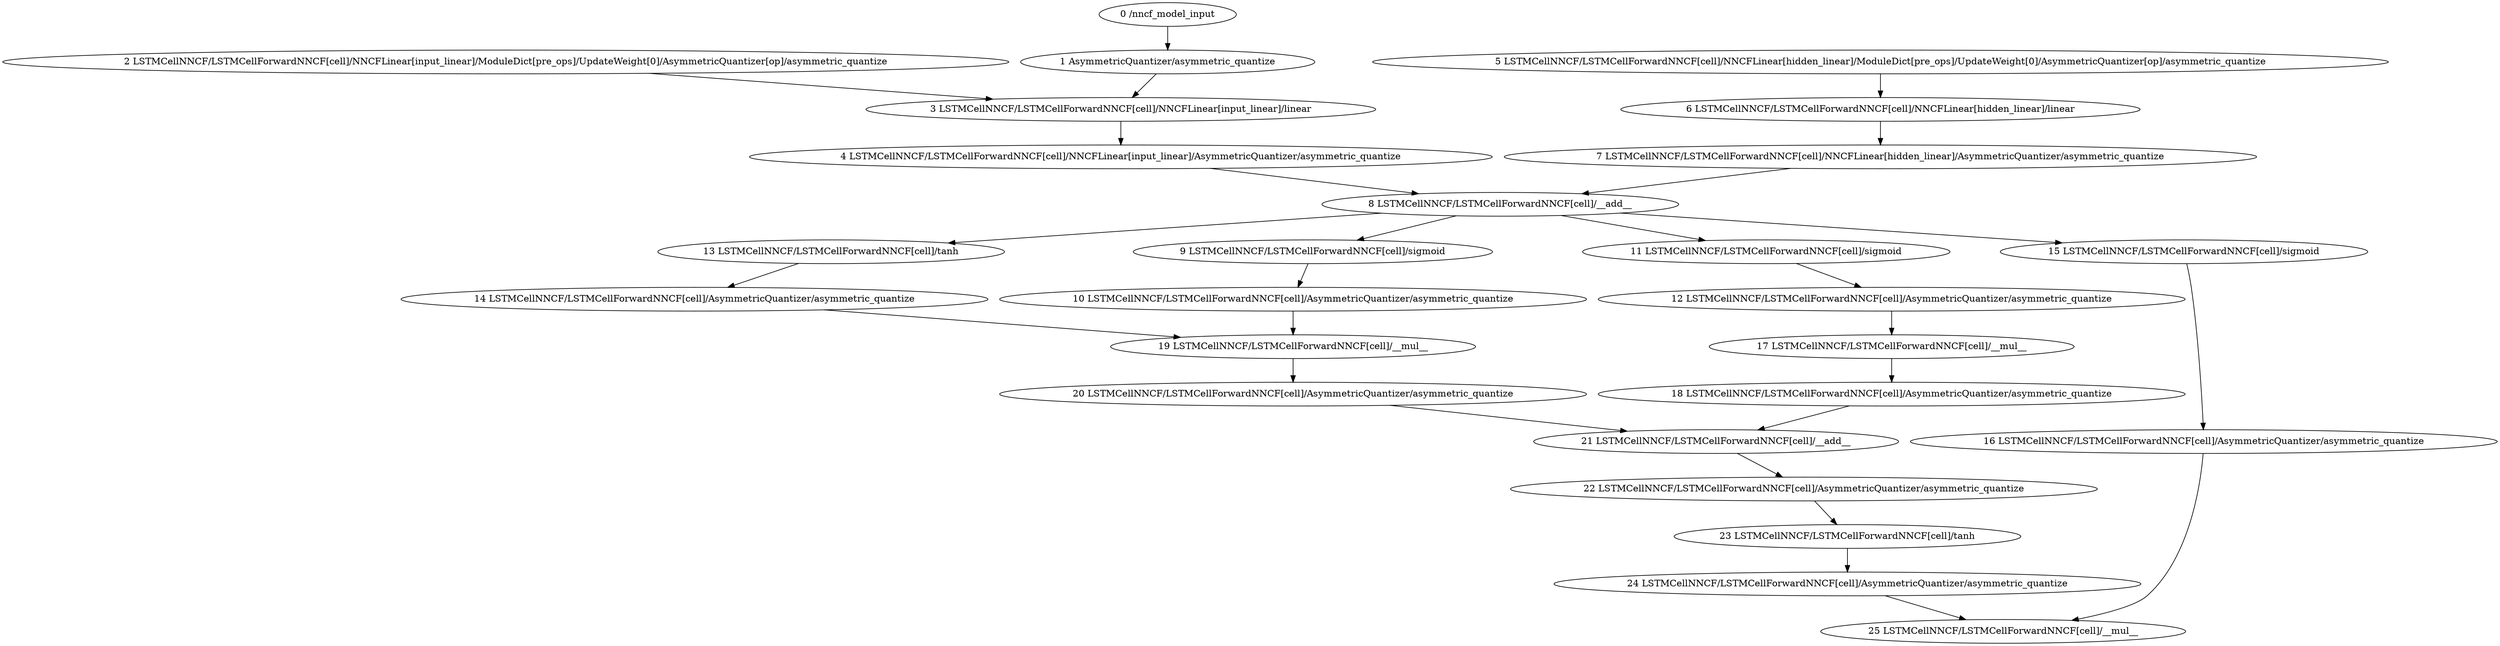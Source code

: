 strict digraph  {
"0 /nncf_model_input" [id=0, scope="", type=nncf_model_input];
"1 AsymmetricQuantizer/asymmetric_quantize" [id=1, scope=AsymmetricQuantizer, type=asymmetric_quantize];
"2 LSTMCellNNCF/LSTMCellForwardNNCF[cell]/NNCFLinear[input_linear]/ModuleDict[pre_ops]/UpdateWeight[0]/AsymmetricQuantizer[op]/asymmetric_quantize" [id=2, scope="LSTMCellNNCF/LSTMCellForwardNNCF[cell]/NNCFLinear[input_linear]/ModuleDict[pre_ops]/UpdateWeight[0]/AsymmetricQuantizer[op]", type=asymmetric_quantize];
"3 LSTMCellNNCF/LSTMCellForwardNNCF[cell]/NNCFLinear[input_linear]/linear" [id=3, scope="LSTMCellNNCF/LSTMCellForwardNNCF[cell]/NNCFLinear[input_linear]", type=linear];
"4 LSTMCellNNCF/LSTMCellForwardNNCF[cell]/NNCFLinear[input_linear]/AsymmetricQuantizer/asymmetric_quantize" [id=4, scope="LSTMCellNNCF/LSTMCellForwardNNCF[cell]/NNCFLinear[input_linear]/AsymmetricQuantizer", type=asymmetric_quantize];
"5 LSTMCellNNCF/LSTMCellForwardNNCF[cell]/NNCFLinear[hidden_linear]/ModuleDict[pre_ops]/UpdateWeight[0]/AsymmetricQuantizer[op]/asymmetric_quantize" [id=5, scope="LSTMCellNNCF/LSTMCellForwardNNCF[cell]/NNCFLinear[hidden_linear]/ModuleDict[pre_ops]/UpdateWeight[0]/AsymmetricQuantizer[op]", type=asymmetric_quantize];
"6 LSTMCellNNCF/LSTMCellForwardNNCF[cell]/NNCFLinear[hidden_linear]/linear" [id=6, scope="LSTMCellNNCF/LSTMCellForwardNNCF[cell]/NNCFLinear[hidden_linear]", type=linear];
"7 LSTMCellNNCF/LSTMCellForwardNNCF[cell]/NNCFLinear[hidden_linear]/AsymmetricQuantizer/asymmetric_quantize" [id=7, scope="LSTMCellNNCF/LSTMCellForwardNNCF[cell]/NNCFLinear[hidden_linear]/AsymmetricQuantizer", type=asymmetric_quantize];
"8 LSTMCellNNCF/LSTMCellForwardNNCF[cell]/__add__" [id=8, scope="LSTMCellNNCF/LSTMCellForwardNNCF[cell]", type=__add__];
"9 LSTMCellNNCF/LSTMCellForwardNNCF[cell]/sigmoid" [id=9, scope="LSTMCellNNCF/LSTMCellForwardNNCF[cell]", type=sigmoid];
"10 LSTMCellNNCF/LSTMCellForwardNNCF[cell]/AsymmetricQuantizer/asymmetric_quantize" [id=10, scope="LSTMCellNNCF/LSTMCellForwardNNCF[cell]/AsymmetricQuantizer", type=asymmetric_quantize];
"11 LSTMCellNNCF/LSTMCellForwardNNCF[cell]/sigmoid" [id=11, scope="LSTMCellNNCF/LSTMCellForwardNNCF[cell]", type=sigmoid];
"12 LSTMCellNNCF/LSTMCellForwardNNCF[cell]/AsymmetricQuantizer/asymmetric_quantize" [id=12, scope="LSTMCellNNCF/LSTMCellForwardNNCF[cell]/AsymmetricQuantizer", type=asymmetric_quantize];
"13 LSTMCellNNCF/LSTMCellForwardNNCF[cell]/tanh" [id=13, scope="LSTMCellNNCF/LSTMCellForwardNNCF[cell]", type=tanh];
"14 LSTMCellNNCF/LSTMCellForwardNNCF[cell]/AsymmetricQuantizer/asymmetric_quantize" [id=14, scope="LSTMCellNNCF/LSTMCellForwardNNCF[cell]/AsymmetricQuantizer", type=asymmetric_quantize];
"15 LSTMCellNNCF/LSTMCellForwardNNCF[cell]/sigmoid" [id=15, scope="LSTMCellNNCF/LSTMCellForwardNNCF[cell]", type=sigmoid];
"16 LSTMCellNNCF/LSTMCellForwardNNCF[cell]/AsymmetricQuantizer/asymmetric_quantize" [id=16, scope="LSTMCellNNCF/LSTMCellForwardNNCF[cell]/AsymmetricQuantizer", type=asymmetric_quantize];
"17 LSTMCellNNCF/LSTMCellForwardNNCF[cell]/__mul__" [id=17, scope="LSTMCellNNCF/LSTMCellForwardNNCF[cell]", type=__mul__];
"18 LSTMCellNNCF/LSTMCellForwardNNCF[cell]/AsymmetricQuantizer/asymmetric_quantize" [id=18, scope="LSTMCellNNCF/LSTMCellForwardNNCF[cell]/AsymmetricQuantizer", type=asymmetric_quantize];
"19 LSTMCellNNCF/LSTMCellForwardNNCF[cell]/__mul__" [id=19, scope="LSTMCellNNCF/LSTMCellForwardNNCF[cell]", type=__mul__];
"20 LSTMCellNNCF/LSTMCellForwardNNCF[cell]/AsymmetricQuantizer/asymmetric_quantize" [id=20, scope="LSTMCellNNCF/LSTMCellForwardNNCF[cell]/AsymmetricQuantizer", type=asymmetric_quantize];
"21 LSTMCellNNCF/LSTMCellForwardNNCF[cell]/__add__" [id=21, scope="LSTMCellNNCF/LSTMCellForwardNNCF[cell]", type=__add__];
"22 LSTMCellNNCF/LSTMCellForwardNNCF[cell]/AsymmetricQuantizer/asymmetric_quantize" [id=22, scope="LSTMCellNNCF/LSTMCellForwardNNCF[cell]/AsymmetricQuantizer", type=asymmetric_quantize];
"23 LSTMCellNNCF/LSTMCellForwardNNCF[cell]/tanh" [id=23, scope="LSTMCellNNCF/LSTMCellForwardNNCF[cell]", type=tanh];
"24 LSTMCellNNCF/LSTMCellForwardNNCF[cell]/AsymmetricQuantizer/asymmetric_quantize" [id=24, scope="LSTMCellNNCF/LSTMCellForwardNNCF[cell]/AsymmetricQuantizer", type=asymmetric_quantize];
"25 LSTMCellNNCF/LSTMCellForwardNNCF[cell]/__mul__" [id=25, scope="LSTMCellNNCF/LSTMCellForwardNNCF[cell]", type=__mul__];
"0 /nncf_model_input" -> "1 AsymmetricQuantizer/asymmetric_quantize";
"1 AsymmetricQuantizer/asymmetric_quantize" -> "3 LSTMCellNNCF/LSTMCellForwardNNCF[cell]/NNCFLinear[input_linear]/linear";
"2 LSTMCellNNCF/LSTMCellForwardNNCF[cell]/NNCFLinear[input_linear]/ModuleDict[pre_ops]/UpdateWeight[0]/AsymmetricQuantizer[op]/asymmetric_quantize" -> "3 LSTMCellNNCF/LSTMCellForwardNNCF[cell]/NNCFLinear[input_linear]/linear";
"3 LSTMCellNNCF/LSTMCellForwardNNCF[cell]/NNCFLinear[input_linear]/linear" -> "4 LSTMCellNNCF/LSTMCellForwardNNCF[cell]/NNCFLinear[input_linear]/AsymmetricQuantizer/asymmetric_quantize";
"4 LSTMCellNNCF/LSTMCellForwardNNCF[cell]/NNCFLinear[input_linear]/AsymmetricQuantizer/asymmetric_quantize" -> "8 LSTMCellNNCF/LSTMCellForwardNNCF[cell]/__add__";
"5 LSTMCellNNCF/LSTMCellForwardNNCF[cell]/NNCFLinear[hidden_linear]/ModuleDict[pre_ops]/UpdateWeight[0]/AsymmetricQuantizer[op]/asymmetric_quantize" -> "6 LSTMCellNNCF/LSTMCellForwardNNCF[cell]/NNCFLinear[hidden_linear]/linear";
"6 LSTMCellNNCF/LSTMCellForwardNNCF[cell]/NNCFLinear[hidden_linear]/linear" -> "7 LSTMCellNNCF/LSTMCellForwardNNCF[cell]/NNCFLinear[hidden_linear]/AsymmetricQuantizer/asymmetric_quantize";
"7 LSTMCellNNCF/LSTMCellForwardNNCF[cell]/NNCFLinear[hidden_linear]/AsymmetricQuantizer/asymmetric_quantize" -> "8 LSTMCellNNCF/LSTMCellForwardNNCF[cell]/__add__";
"8 LSTMCellNNCF/LSTMCellForwardNNCF[cell]/__add__" -> "9 LSTMCellNNCF/LSTMCellForwardNNCF[cell]/sigmoid";
"8 LSTMCellNNCF/LSTMCellForwardNNCF[cell]/__add__" -> "11 LSTMCellNNCF/LSTMCellForwardNNCF[cell]/sigmoid";
"8 LSTMCellNNCF/LSTMCellForwardNNCF[cell]/__add__" -> "13 LSTMCellNNCF/LSTMCellForwardNNCF[cell]/tanh";
"8 LSTMCellNNCF/LSTMCellForwardNNCF[cell]/__add__" -> "15 LSTMCellNNCF/LSTMCellForwardNNCF[cell]/sigmoid";
"9 LSTMCellNNCF/LSTMCellForwardNNCF[cell]/sigmoid" -> "10 LSTMCellNNCF/LSTMCellForwardNNCF[cell]/AsymmetricQuantizer/asymmetric_quantize";
"10 LSTMCellNNCF/LSTMCellForwardNNCF[cell]/AsymmetricQuantizer/asymmetric_quantize" -> "19 LSTMCellNNCF/LSTMCellForwardNNCF[cell]/__mul__";
"11 LSTMCellNNCF/LSTMCellForwardNNCF[cell]/sigmoid" -> "12 LSTMCellNNCF/LSTMCellForwardNNCF[cell]/AsymmetricQuantizer/asymmetric_quantize";
"12 LSTMCellNNCF/LSTMCellForwardNNCF[cell]/AsymmetricQuantizer/asymmetric_quantize" -> "17 LSTMCellNNCF/LSTMCellForwardNNCF[cell]/__mul__";
"13 LSTMCellNNCF/LSTMCellForwardNNCF[cell]/tanh" -> "14 LSTMCellNNCF/LSTMCellForwardNNCF[cell]/AsymmetricQuantizer/asymmetric_quantize";
"14 LSTMCellNNCF/LSTMCellForwardNNCF[cell]/AsymmetricQuantizer/asymmetric_quantize" -> "19 LSTMCellNNCF/LSTMCellForwardNNCF[cell]/__mul__";
"15 LSTMCellNNCF/LSTMCellForwardNNCF[cell]/sigmoid" -> "16 LSTMCellNNCF/LSTMCellForwardNNCF[cell]/AsymmetricQuantizer/asymmetric_quantize";
"16 LSTMCellNNCF/LSTMCellForwardNNCF[cell]/AsymmetricQuantizer/asymmetric_quantize" -> "25 LSTMCellNNCF/LSTMCellForwardNNCF[cell]/__mul__";
"17 LSTMCellNNCF/LSTMCellForwardNNCF[cell]/__mul__" -> "18 LSTMCellNNCF/LSTMCellForwardNNCF[cell]/AsymmetricQuantizer/asymmetric_quantize";
"18 LSTMCellNNCF/LSTMCellForwardNNCF[cell]/AsymmetricQuantizer/asymmetric_quantize" -> "21 LSTMCellNNCF/LSTMCellForwardNNCF[cell]/__add__";
"19 LSTMCellNNCF/LSTMCellForwardNNCF[cell]/__mul__" -> "20 LSTMCellNNCF/LSTMCellForwardNNCF[cell]/AsymmetricQuantizer/asymmetric_quantize";
"20 LSTMCellNNCF/LSTMCellForwardNNCF[cell]/AsymmetricQuantizer/asymmetric_quantize" -> "21 LSTMCellNNCF/LSTMCellForwardNNCF[cell]/__add__";
"21 LSTMCellNNCF/LSTMCellForwardNNCF[cell]/__add__" -> "22 LSTMCellNNCF/LSTMCellForwardNNCF[cell]/AsymmetricQuantizer/asymmetric_quantize";
"22 LSTMCellNNCF/LSTMCellForwardNNCF[cell]/AsymmetricQuantizer/asymmetric_quantize" -> "23 LSTMCellNNCF/LSTMCellForwardNNCF[cell]/tanh";
"23 LSTMCellNNCF/LSTMCellForwardNNCF[cell]/tanh" -> "24 LSTMCellNNCF/LSTMCellForwardNNCF[cell]/AsymmetricQuantizer/asymmetric_quantize";
"24 LSTMCellNNCF/LSTMCellForwardNNCF[cell]/AsymmetricQuantizer/asymmetric_quantize" -> "25 LSTMCellNNCF/LSTMCellForwardNNCF[cell]/__mul__";
}
